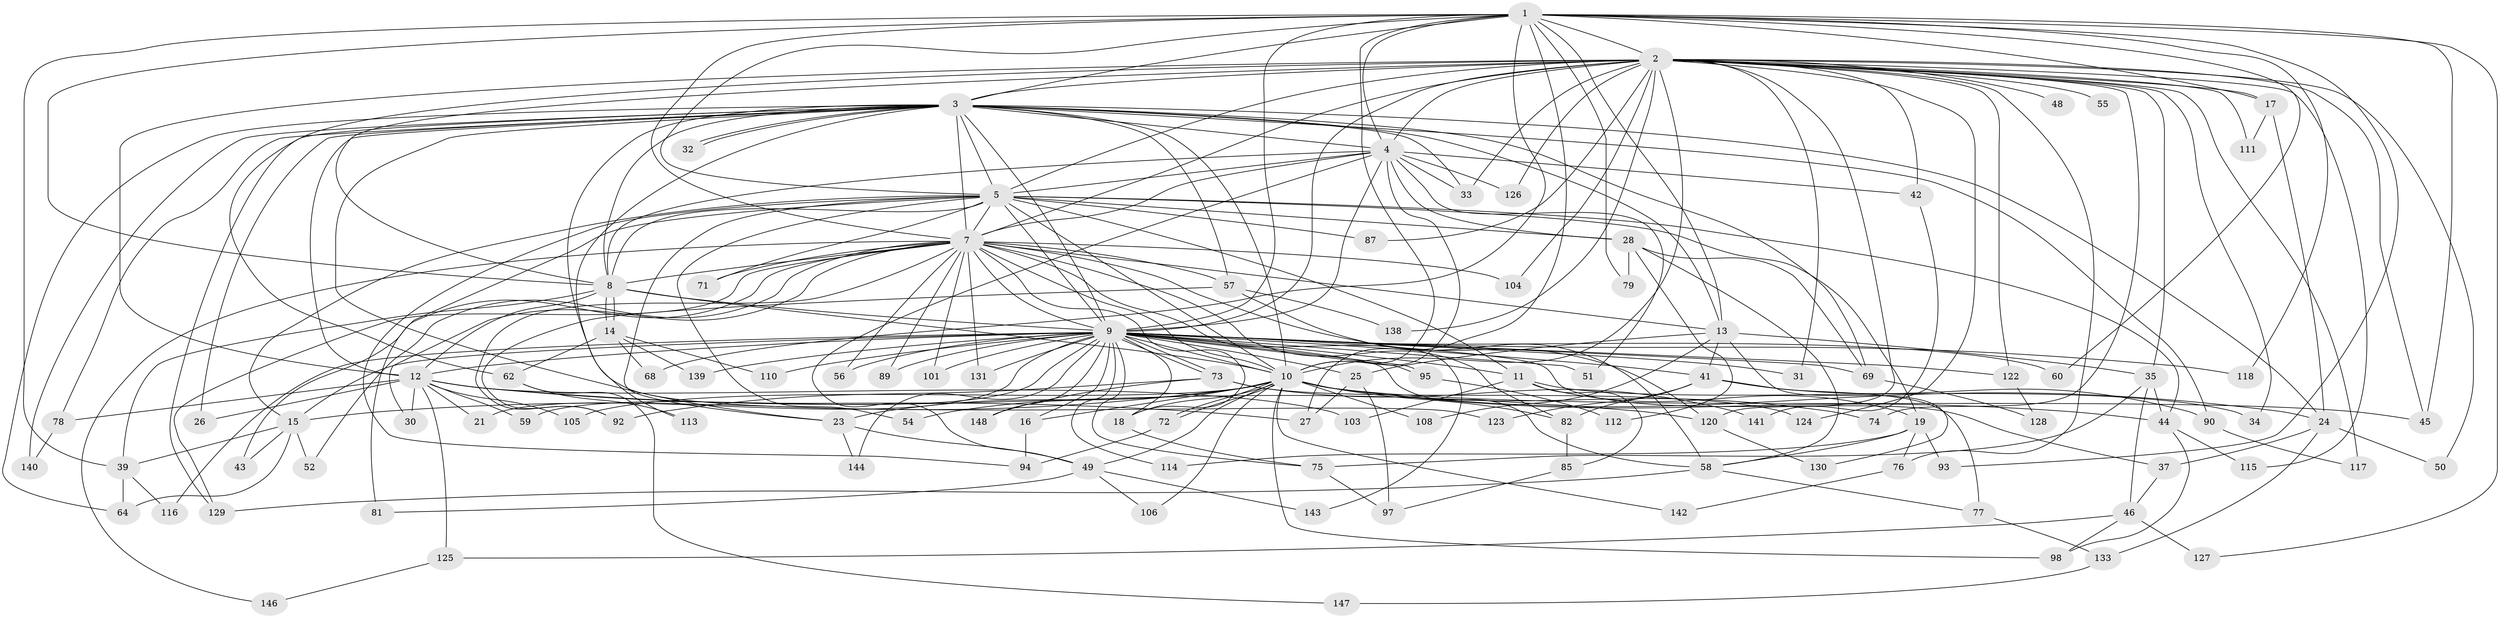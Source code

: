 // original degree distribution, {21: 0.006756756756756757, 20: 0.006756756756756757, 28: 0.02027027027027027, 14: 0.006756756756756757, 18: 0.006756756756756757, 26: 0.006756756756756757, 13: 0.006756756756756757, 39: 0.006756756756756757, 7: 0.013513513513513514, 10: 0.006756756756756757, 4: 0.06756756756756757, 6: 0.07432432432432433, 3: 0.1891891891891892, 5: 0.0472972972972973, 2: 0.5337837837837838}
// Generated by graph-tools (version 1.1) at 2025/11/02/27/25 16:11:06]
// undirected, 113 vertices, 267 edges
graph export_dot {
graph [start="1"]
  node [color=gray90,style=filled];
  1 [super="+47"];
  2 [super="+6"];
  3 [super="+40"];
  4 [super="+36"];
  5 [super="+20"];
  7 [super="+53"];
  8 [super="+86"];
  9 [super="+63"];
  10 [super="+65"];
  11 [super="+91"];
  12 [super="+29"];
  13 [super="+22"];
  14;
  15 [super="+38"];
  16;
  17;
  18 [super="+134"];
  19 [super="+67"];
  21;
  23 [super="+102"];
  24 [super="+80"];
  25;
  26;
  27 [super="+119"];
  28;
  30;
  31;
  32;
  33 [super="+145"];
  34;
  35 [super="+84"];
  37;
  39 [super="+61"];
  41;
  42;
  43;
  44 [super="+88"];
  45;
  46;
  48;
  49 [super="+66"];
  50;
  51;
  52;
  54;
  55;
  56;
  57;
  58 [super="+107"];
  59;
  60;
  62;
  64 [super="+109"];
  68;
  69 [super="+70"];
  71;
  72;
  73 [super="+96"];
  74;
  75 [super="+83"];
  76;
  77;
  78;
  79;
  81;
  82 [super="+100"];
  85;
  87 [super="+121"];
  89;
  90;
  92;
  93;
  94 [super="+135"];
  95;
  97 [super="+99"];
  98 [super="+132"];
  101;
  103;
  104;
  105;
  106;
  108;
  110;
  111;
  112;
  113;
  114;
  115;
  116;
  117;
  118;
  120 [super="+137"];
  122;
  123;
  124;
  125;
  126;
  127;
  128;
  129 [super="+136"];
  130;
  131;
  133;
  138;
  139;
  140;
  141;
  142;
  143;
  144;
  146;
  147;
  148;
  1 -- 2 [weight=2];
  1 -- 3;
  1 -- 4;
  1 -- 5 [weight=2];
  1 -- 7;
  1 -- 8;
  1 -- 9;
  1 -- 10;
  1 -- 13;
  1 -- 17;
  1 -- 27;
  1 -- 39;
  1 -- 60;
  1 -- 68;
  1 -- 79;
  1 -- 93;
  1 -- 118;
  1 -- 127;
  1 -- 45;
  2 -- 3 [weight=2];
  2 -- 4 [weight=3];
  2 -- 5 [weight=2];
  2 -- 7 [weight=2];
  2 -- 8 [weight=2];
  2 -- 9 [weight=2];
  2 -- 10 [weight=2];
  2 -- 33;
  2 -- 34;
  2 -- 35 [weight=2];
  2 -- 45;
  2 -- 55 [weight=2];
  2 -- 74;
  2 -- 76;
  2 -- 111;
  2 -- 122;
  2 -- 138;
  2 -- 12 [weight=2];
  2 -- 17;
  2 -- 87 [weight=2];
  2 -- 31;
  2 -- 104;
  2 -- 42;
  2 -- 48;
  2 -- 50;
  2 -- 115;
  2 -- 117;
  2 -- 120;
  2 -- 126;
  2 -- 124;
  2 -- 62;
  3 -- 4;
  3 -- 5;
  3 -- 7 [weight=2];
  3 -- 8;
  3 -- 9;
  3 -- 10 [weight=2];
  3 -- 12;
  3 -- 26;
  3 -- 32;
  3 -- 32;
  3 -- 33;
  3 -- 57;
  3 -- 64;
  3 -- 69;
  3 -- 78;
  3 -- 90;
  3 -- 113;
  3 -- 123;
  3 -- 140;
  3 -- 129;
  3 -- 13;
  3 -- 24;
  3 -- 23;
  4 -- 5;
  4 -- 7;
  4 -- 8;
  4 -- 9;
  4 -- 10;
  4 -- 28;
  4 -- 49;
  4 -- 126;
  4 -- 51;
  4 -- 42;
  4 -- 33;
  5 -- 7;
  5 -- 8;
  5 -- 9;
  5 -- 10;
  5 -- 11;
  5 -- 19;
  5 -- 28;
  5 -- 44;
  5 -- 54;
  5 -- 71;
  5 -- 81;
  5 -- 94;
  5 -- 23;
  5 -- 87;
  5 -- 15;
  7 -- 8;
  7 -- 9;
  7 -- 10;
  7 -- 13;
  7 -- 30;
  7 -- 43;
  7 -- 52;
  7 -- 57;
  7 -- 71;
  7 -- 89;
  7 -- 92;
  7 -- 120;
  7 -- 129;
  7 -- 131;
  7 -- 146;
  7 -- 101;
  7 -- 56;
  7 -- 104;
  7 -- 143;
  7 -- 18;
  7 -- 82;
  8 -- 9;
  8 -- 10;
  8 -- 14;
  8 -- 14;
  8 -- 39;
  8 -- 12;
  9 -- 10;
  9 -- 11;
  9 -- 15;
  9 -- 16;
  9 -- 18;
  9 -- 21;
  9 -- 25;
  9 -- 31;
  9 -- 37;
  9 -- 41;
  9 -- 51;
  9 -- 56;
  9 -- 59;
  9 -- 60;
  9 -- 69;
  9 -- 73;
  9 -- 73;
  9 -- 75;
  9 -- 89;
  9 -- 95;
  9 -- 95;
  9 -- 110;
  9 -- 114;
  9 -- 116;
  9 -- 118;
  9 -- 122;
  9 -- 139;
  9 -- 144;
  9 -- 148;
  9 -- 101;
  9 -- 131;
  9 -- 12;
  9 -- 58;
  10 -- 15;
  10 -- 16;
  10 -- 18;
  10 -- 23;
  10 -- 24;
  10 -- 44;
  10 -- 45;
  10 -- 49;
  10 -- 54;
  10 -- 72;
  10 -- 72;
  10 -- 74;
  10 -- 82;
  10 -- 98;
  10 -- 105;
  10 -- 106;
  10 -- 108;
  10 -- 142;
  11 -- 19;
  11 -- 34 [weight=2];
  11 -- 85;
  11 -- 103;
  12 -- 21;
  12 -- 26;
  12 -- 30;
  12 -- 103;
  12 -- 105;
  12 -- 125;
  12 -- 59;
  12 -- 78;
  12 -- 120;
  12 -- 27;
  13 -- 108;
  13 -- 130;
  13 -- 35;
  13 -- 25;
  13 -- 41;
  14 -- 62;
  14 -- 68;
  14 -- 110;
  14 -- 139;
  15 -- 39;
  15 -- 52;
  15 -- 64;
  15 -- 43;
  16 -- 94;
  17 -- 24;
  17 -- 111;
  18 -- 75;
  19 -- 76;
  19 -- 93;
  19 -- 114;
  19 -- 58;
  23 -- 144;
  23 -- 49;
  24 -- 37;
  24 -- 50;
  24 -- 133;
  25 -- 27;
  25 -- 97;
  28 -- 58;
  28 -- 79;
  28 -- 112;
  28 -- 69;
  35 -- 46;
  35 -- 75;
  35 -- 44;
  37 -- 46;
  39 -- 116;
  39 -- 64;
  41 -- 77;
  41 -- 82;
  41 -- 90;
  41 -- 123;
  42 -- 141;
  44 -- 115;
  44 -- 98;
  46 -- 98;
  46 -- 125;
  46 -- 127;
  49 -- 81;
  49 -- 106;
  49 -- 143;
  57 -- 58;
  57 -- 92;
  57 -- 138;
  58 -- 77;
  58 -- 129;
  62 -- 113;
  62 -- 147;
  69 -- 128;
  72 -- 94;
  73 -- 124;
  73 -- 141;
  73 -- 148;
  73 -- 92;
  75 -- 97;
  76 -- 142;
  77 -- 133;
  78 -- 140;
  82 -- 85;
  85 -- 97;
  90 -- 117;
  95 -- 112;
  120 -- 130;
  122 -- 128;
  125 -- 146;
  133 -- 147;
}
